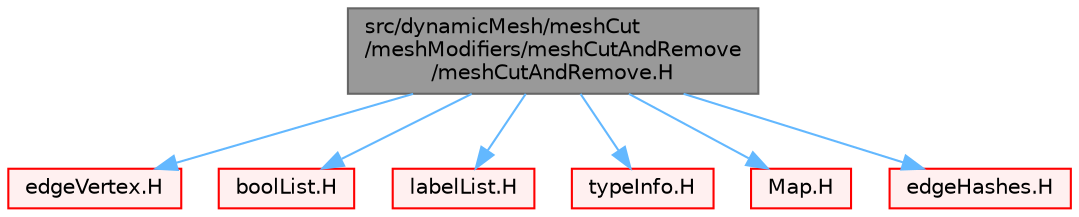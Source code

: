 digraph "src/dynamicMesh/meshCut/meshModifiers/meshCutAndRemove/meshCutAndRemove.H"
{
 // LATEX_PDF_SIZE
  bgcolor="transparent";
  edge [fontname=Helvetica,fontsize=10,labelfontname=Helvetica,labelfontsize=10];
  node [fontname=Helvetica,fontsize=10,shape=box,height=0.2,width=0.4];
  Node1 [id="Node000001",label="src/dynamicMesh/meshCut\l/meshModifiers/meshCutAndRemove\l/meshCutAndRemove.H",height=0.2,width=0.4,color="gray40", fillcolor="grey60", style="filled", fontcolor="black",tooltip=" "];
  Node1 -> Node2 [id="edge1_Node000001_Node000002",color="steelblue1",style="solid",tooltip=" "];
  Node2 [id="Node000002",label="edgeVertex.H",height=0.2,width=0.4,color="red", fillcolor="#FFF0F0", style="filled",URL="$edgeVertex_8H.html",tooltip=" "];
  Node1 -> Node247 [id="edge2_Node000001_Node000247",color="steelblue1",style="solid",tooltip=" "];
  Node247 [id="Node000247",label="boolList.H",height=0.2,width=0.4,color="red", fillcolor="#FFF0F0", style="filled",URL="$boolList_8H.html",tooltip=" "];
  Node1 -> Node151 [id="edge3_Node000001_Node000151",color="steelblue1",style="solid",tooltip=" "];
  Node151 [id="Node000151",label="labelList.H",height=0.2,width=0.4,color="red", fillcolor="#FFF0F0", style="filled",URL="$labelList_8H.html",tooltip=" "];
  Node1 -> Node112 [id="edge4_Node000001_Node000112",color="steelblue1",style="solid",tooltip=" "];
  Node112 [id="Node000112",label="typeInfo.H",height=0.2,width=0.4,color="red", fillcolor="#FFF0F0", style="filled",URL="$typeInfo_8H.html",tooltip=" "];
  Node1 -> Node189 [id="edge5_Node000001_Node000189",color="steelblue1",style="solid",tooltip=" "];
  Node189 [id="Node000189",label="Map.H",height=0.2,width=0.4,color="red", fillcolor="#FFF0F0", style="filled",URL="$Map_8H.html",tooltip=" "];
  Node1 -> Node280 [id="edge6_Node000001_Node000280",color="steelblue1",style="solid",tooltip=" "];
  Node280 [id="Node000280",label="edgeHashes.H",height=0.2,width=0.4,color="red", fillcolor="#FFF0F0", style="filled",URL="$edgeHashes_8H.html",tooltip=" "];
}

